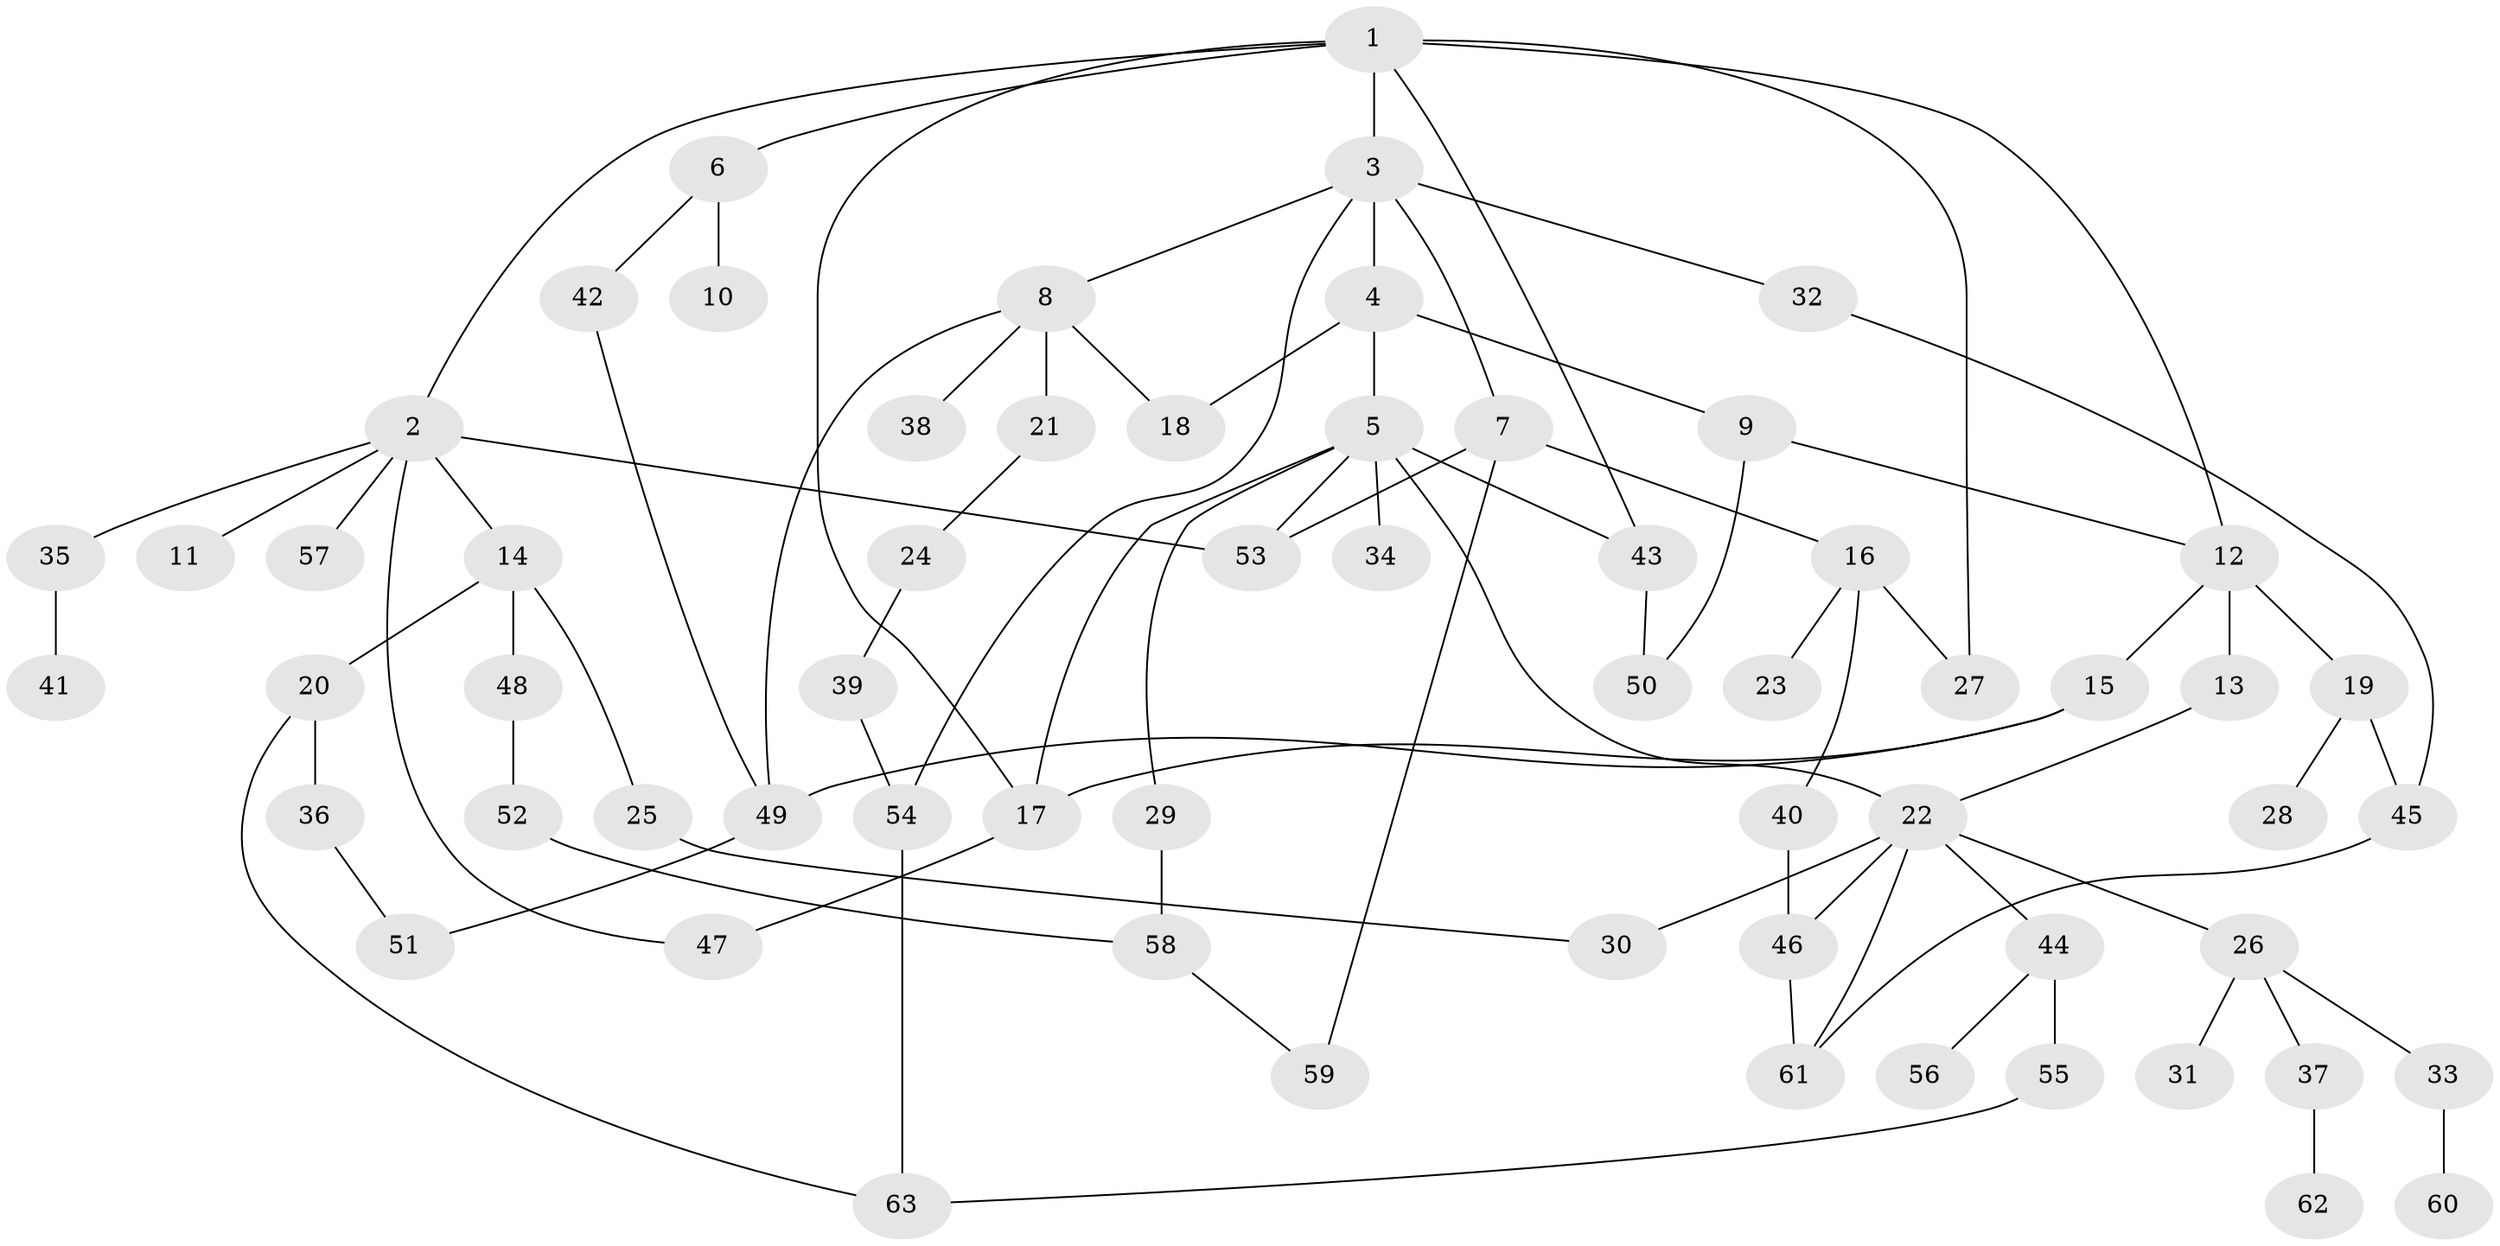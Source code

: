 // Generated by graph-tools (version 1.1) at 2025/10/02/27/25 16:10:55]
// undirected, 63 vertices, 86 edges
graph export_dot {
graph [start="1"]
  node [color=gray90,style=filled];
  1;
  2;
  3;
  4;
  5;
  6;
  7;
  8;
  9;
  10;
  11;
  12;
  13;
  14;
  15;
  16;
  17;
  18;
  19;
  20;
  21;
  22;
  23;
  24;
  25;
  26;
  27;
  28;
  29;
  30;
  31;
  32;
  33;
  34;
  35;
  36;
  37;
  38;
  39;
  40;
  41;
  42;
  43;
  44;
  45;
  46;
  47;
  48;
  49;
  50;
  51;
  52;
  53;
  54;
  55;
  56;
  57;
  58;
  59;
  60;
  61;
  62;
  63;
  1 -- 2;
  1 -- 3;
  1 -- 6;
  1 -- 27;
  1 -- 43;
  1 -- 17;
  1 -- 12;
  2 -- 11;
  2 -- 14;
  2 -- 35;
  2 -- 47;
  2 -- 57;
  2 -- 53;
  3 -- 4;
  3 -- 7;
  3 -- 8;
  3 -- 32;
  3 -- 54;
  4 -- 5;
  4 -- 9;
  4 -- 18;
  5 -- 17;
  5 -- 22;
  5 -- 29;
  5 -- 34;
  5 -- 43;
  5 -- 53;
  6 -- 10;
  6 -- 42;
  7 -- 16;
  7 -- 53;
  7 -- 59;
  8 -- 21;
  8 -- 38;
  8 -- 49;
  8 -- 18;
  9 -- 12;
  9 -- 50;
  12 -- 13;
  12 -- 15;
  12 -- 19;
  13 -- 22;
  14 -- 20;
  14 -- 25;
  14 -- 48;
  15 -- 49;
  15 -- 17;
  16 -- 23;
  16 -- 40;
  16 -- 27;
  17 -- 47;
  19 -- 28;
  19 -- 45;
  20 -- 36;
  20 -- 63;
  21 -- 24;
  22 -- 26;
  22 -- 30;
  22 -- 44;
  22 -- 46;
  22 -- 61;
  24 -- 39;
  25 -- 30;
  26 -- 31;
  26 -- 33;
  26 -- 37;
  29 -- 58;
  32 -- 45;
  33 -- 60;
  35 -- 41;
  36 -- 51;
  37 -- 62;
  39 -- 54;
  40 -- 46;
  42 -- 49;
  43 -- 50;
  44 -- 55;
  44 -- 56;
  45 -- 61;
  46 -- 61;
  48 -- 52;
  49 -- 51;
  52 -- 58;
  54 -- 63;
  55 -- 63;
  58 -- 59;
}
